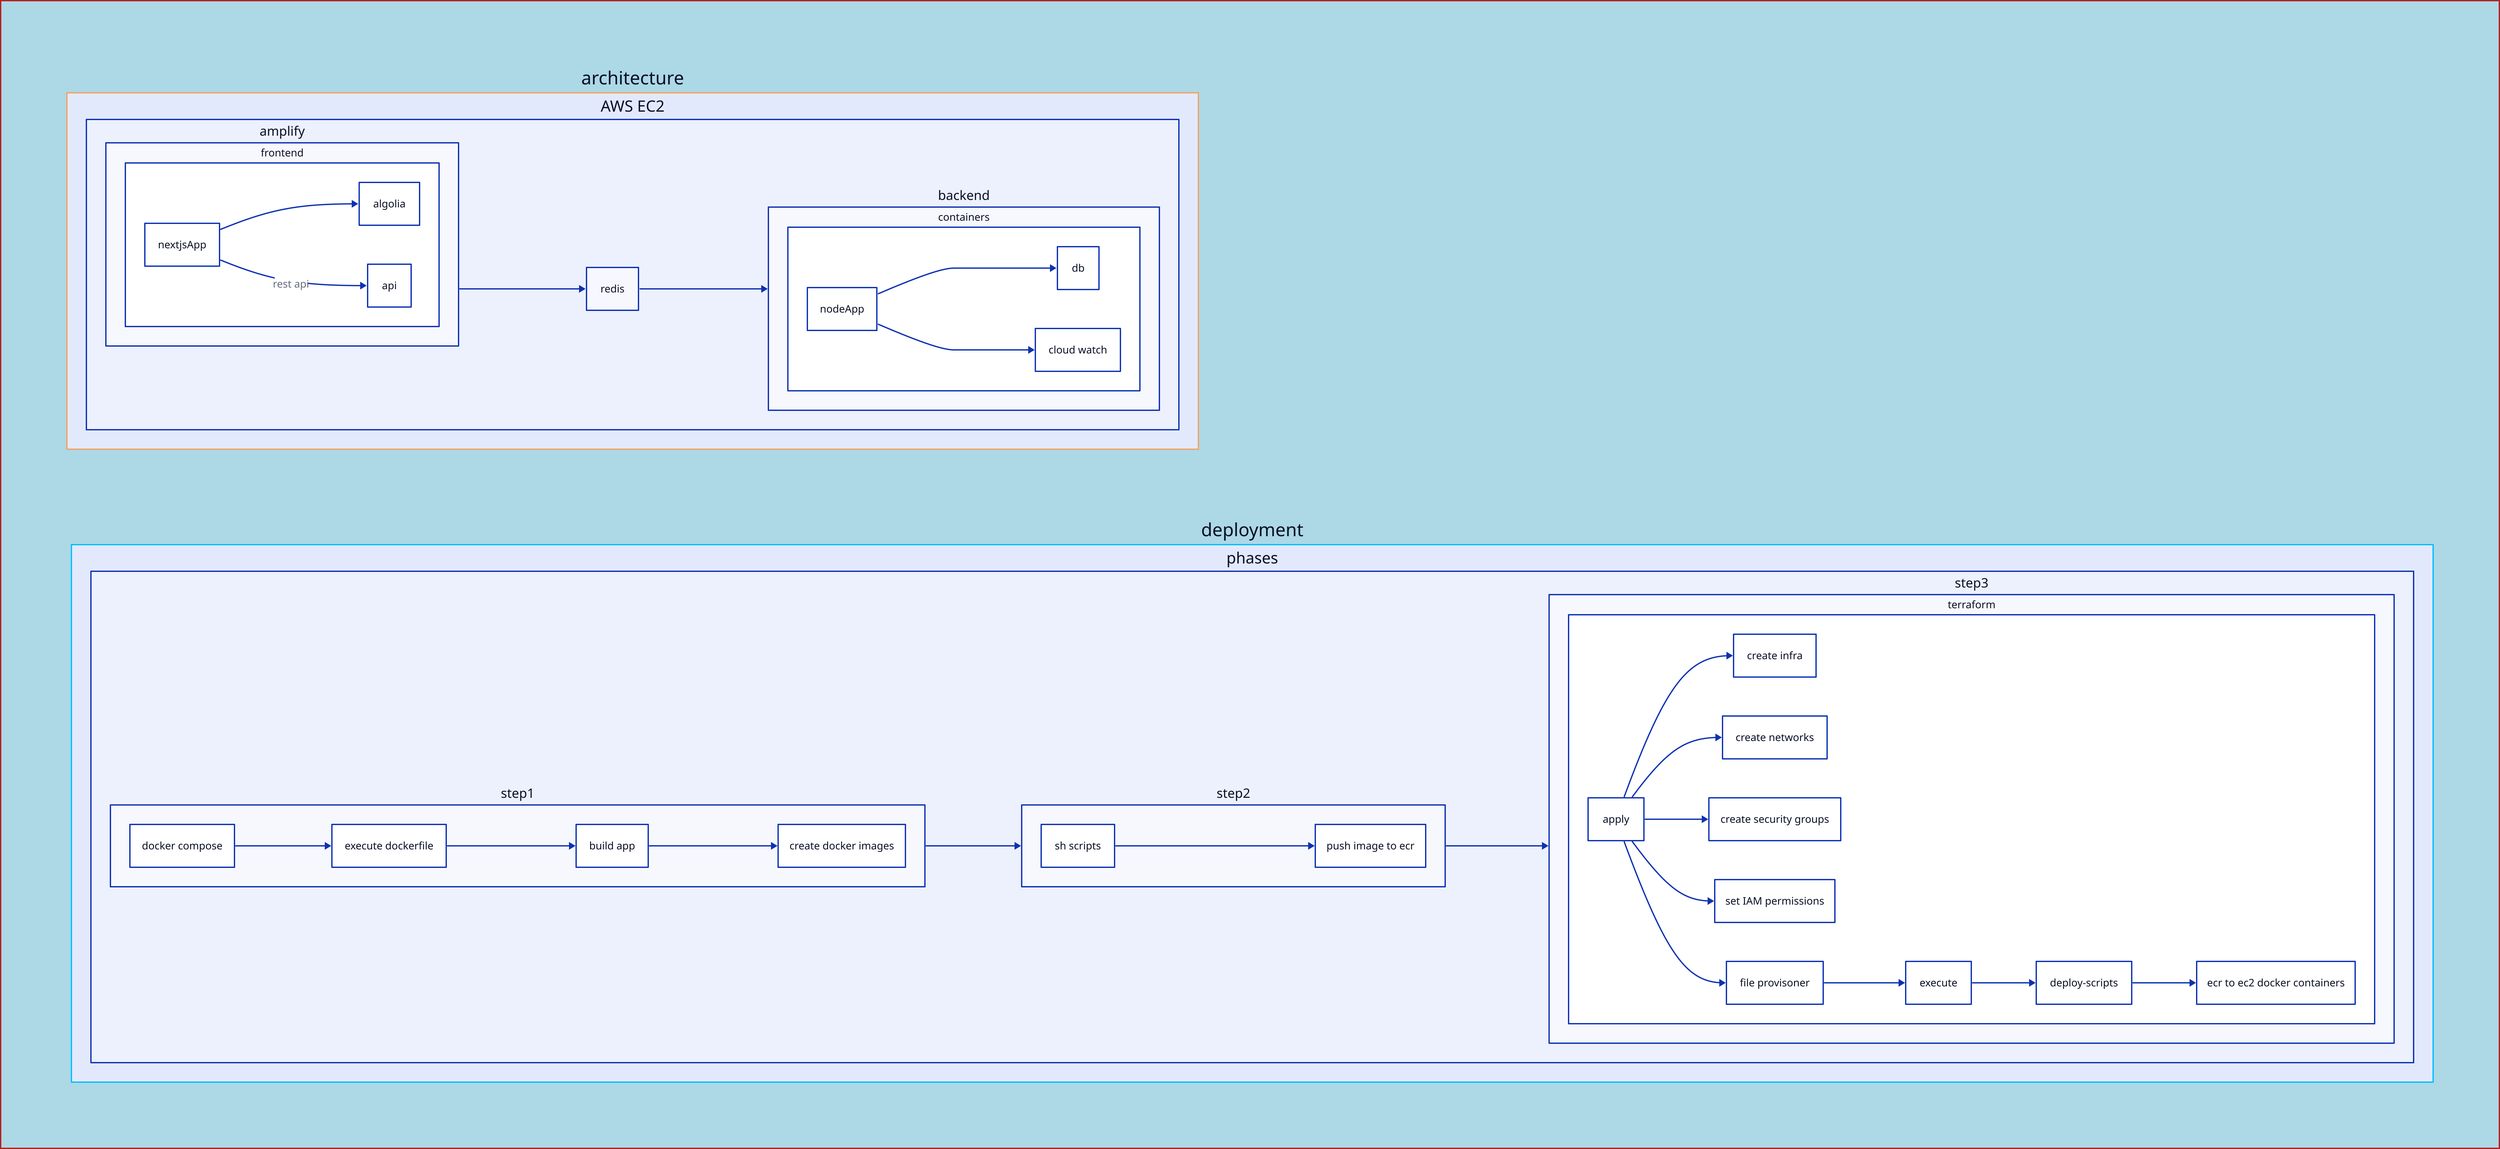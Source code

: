 direction: right
style: {
  fill: LightBlue
  stroke: FireBrick
  stroke-width: 2
  font-size: 100
}
architecture.style.stroke: "#f4a261"
architecture: {
  AWS EC2: {
    amplify: {
      frontend: {
        nextjsApp -> algolia
        nextjsApp -> api: rest api
      }
    }

    backend: {
      containers: {
        nodeApp -> db: {shape: cylinder}
        nodeApp -> cloud watch
      }
    }

    amplify -> redis -> backend
  }
}

deployment: {
  phases: {
    step1: {
      docker compose -> execute dockerfile -> build app -> create docker images
    }
    step2: {
        sh scripts -> push image to ecr
    }
    step3: {
      terraform: {
        apply -> create infra
        apply -> create networks
        apply -> create security groups
        apply -> set IAM permissions
        apply -> file provisoner -> execute -> deploy-scripts
        deploy-scripts -> ecr to ec2 docker containers
      }
    }
    step1 -> step2 -> step3
  }
}
deployment.style.stroke: "deepskyblue"



